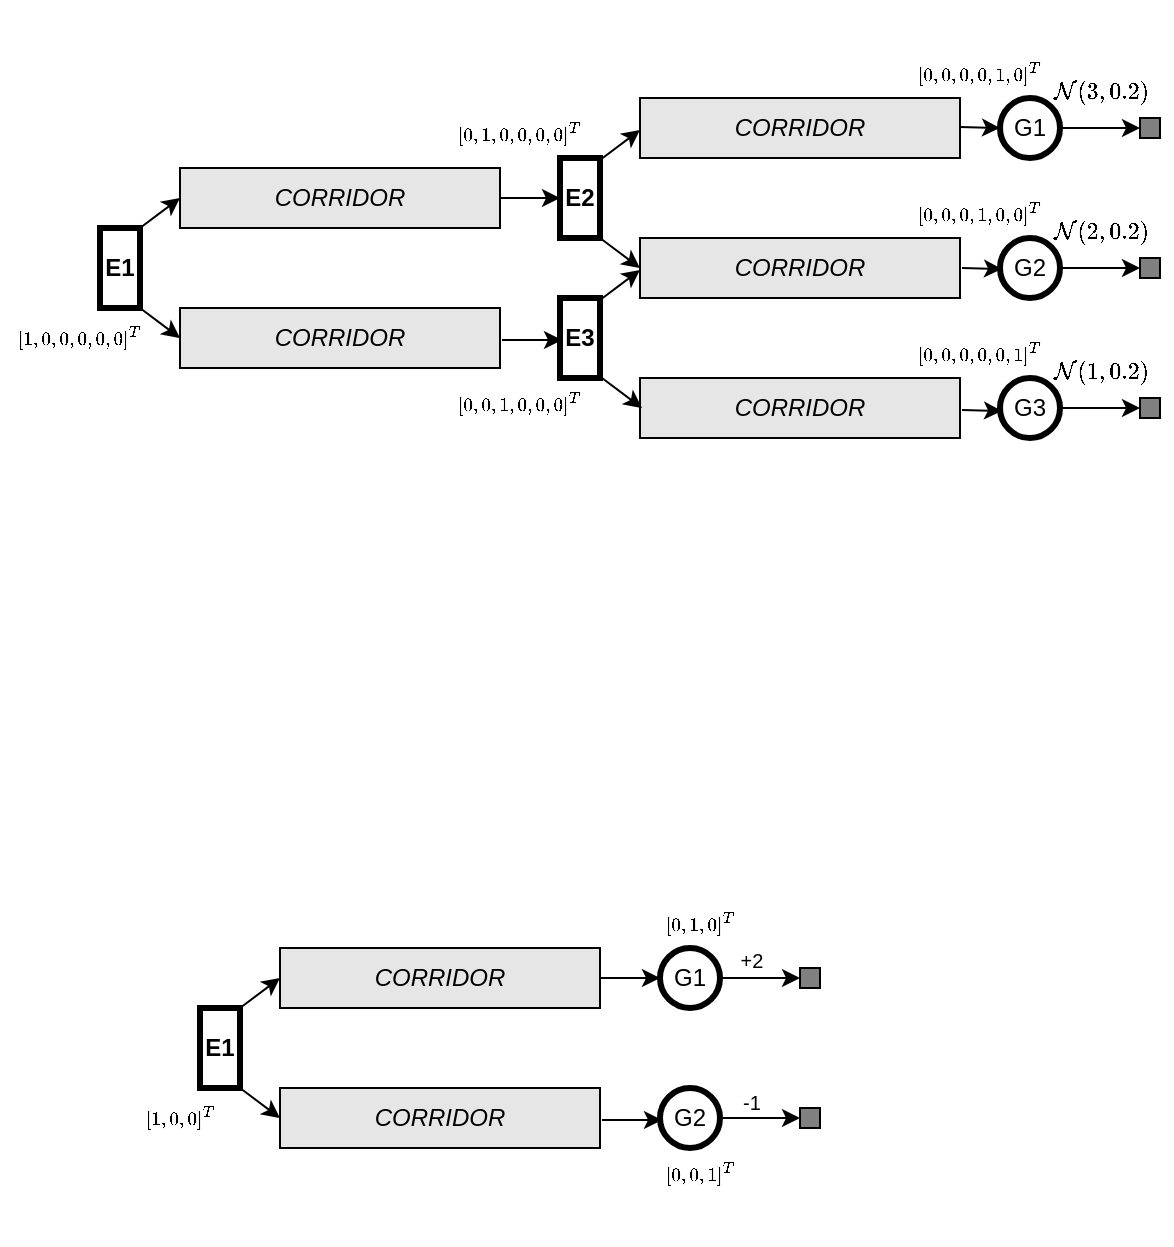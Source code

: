 <mxfile version="12.7.9" type="device"><diagram id="L5BjWWdihWVxJmb2Ls2G" name="Page-1"><mxGraphModel dx="1426" dy="826" grid="1" gridSize="10" guides="1" tooltips="1" connect="1" arrows="1" fold="1" page="1" pageScale="1" pageWidth="827" pageHeight="1169" math="1" shadow="0"><root><mxCell id="0"/><mxCell id="1" parent="0"/><mxCell id="_FEZPpkrONQn7yO1KCmt-3" value="&lt;b&gt;E1&lt;/b&gt;" style="rounded=0;whiteSpace=wrap;html=1;direction=south;strokeWidth=3;" vertex="1" parent="1"><mxGeometry x="180" y="330" width="20" height="40" as="geometry"/></mxCell><mxCell id="_FEZPpkrONQn7yO1KCmt-4" value="&lt;i&gt;CORRIDOR&lt;/i&gt;" style="rounded=0;whiteSpace=wrap;html=1;fillColor=#E6E6E6;" vertex="1" parent="1"><mxGeometry x="220" y="300" width="160" height="30" as="geometry"/></mxCell><mxCell id="_FEZPpkrONQn7yO1KCmt-5" value="&lt;i&gt;CORRIDOR&lt;/i&gt;" style="rounded=0;whiteSpace=wrap;html=1;fillColor=#E6E6E6;" vertex="1" parent="1"><mxGeometry x="220" y="370" width="160" height="30" as="geometry"/></mxCell><mxCell id="_FEZPpkrONQn7yO1KCmt-10" value="&lt;b&gt;E2&lt;/b&gt;" style="rounded=0;whiteSpace=wrap;html=1;direction=south;strokeWidth=3;" vertex="1" parent="1"><mxGeometry x="410" y="295" width="20" height="40" as="geometry"/></mxCell><mxCell id="_FEZPpkrONQn7yO1KCmt-11" value="&lt;i&gt;CORRIDOR&lt;/i&gt;" style="rounded=0;whiteSpace=wrap;html=1;fillColor=#E6E6E6;" vertex="1" parent="1"><mxGeometry x="450" y="265" width="160" height="30" as="geometry"/></mxCell><mxCell id="_FEZPpkrONQn7yO1KCmt-12" value="&lt;i&gt;CORRIDOR&lt;/i&gt;" style="rounded=0;whiteSpace=wrap;html=1;fillColor=#E6E6E6;" vertex="1" parent="1"><mxGeometry x="450" y="335" width="160" height="30" as="geometry"/></mxCell><mxCell id="_FEZPpkrONQn7yO1KCmt-15" value="&lt;b&gt;E3&lt;/b&gt;" style="rounded=0;whiteSpace=wrap;html=1;direction=south;strokeWidth=3;" vertex="1" parent="1"><mxGeometry x="410" y="365" width="20" height="40" as="geometry"/></mxCell><mxCell id="_FEZPpkrONQn7yO1KCmt-16" value="&lt;i&gt;CORRIDOR&lt;/i&gt;" style="rounded=0;whiteSpace=wrap;html=1;fillColor=#E6E6E6;" vertex="1" parent="1"><mxGeometry x="450" y="405" width="160" height="30" as="geometry"/></mxCell><mxCell id="_FEZPpkrONQn7yO1KCmt-17" value="G1" style="ellipse;whiteSpace=wrap;html=1;aspect=fixed;strokeWidth=3;" vertex="1" parent="1"><mxGeometry x="630" y="265" width="30" height="30" as="geometry"/></mxCell><mxCell id="_FEZPpkrONQn7yO1KCmt-18" value="G2" style="ellipse;whiteSpace=wrap;html=1;aspect=fixed;strokeWidth=3;" vertex="1" parent="1"><mxGeometry x="630" y="335" width="30" height="30" as="geometry"/></mxCell><mxCell id="_FEZPpkrONQn7yO1KCmt-19" value="G3" style="ellipse;whiteSpace=wrap;html=1;aspect=fixed;strokeWidth=3;" vertex="1" parent="1"><mxGeometry x="630" y="405" width="30" height="30" as="geometry"/></mxCell><mxCell id="_FEZPpkrONQn7yO1KCmt-20" value="" style="endArrow=classic;html=1;exitX=0;exitY=0;exitDx=0;exitDy=0;entryX=0;entryY=0.5;entryDx=0;entryDy=0;" edge="1" parent="1" source="_FEZPpkrONQn7yO1KCmt-3" target="_FEZPpkrONQn7yO1KCmt-4"><mxGeometry width="50" height="50" relative="1" as="geometry"><mxPoint x="390" y="450" as="sourcePoint"/><mxPoint x="440" y="400" as="targetPoint"/></mxGeometry></mxCell><mxCell id="_FEZPpkrONQn7yO1KCmt-21" value="" style="endArrow=classic;html=1;exitX=0;exitY=0;exitDx=0;exitDy=0;entryX=0;entryY=0.5;entryDx=0;entryDy=0;" edge="1" parent="1"><mxGeometry width="50" height="50" relative="1" as="geometry"><mxPoint x="430" y="296" as="sourcePoint"/><mxPoint x="450" y="281" as="targetPoint"/></mxGeometry></mxCell><mxCell id="_FEZPpkrONQn7yO1KCmt-22" value="" style="endArrow=classic;html=1;exitX=0;exitY=0;exitDx=0;exitDy=0;entryX=0;entryY=0.5;entryDx=0;entryDy=0;" edge="1" parent="1"><mxGeometry width="50" height="50" relative="1" as="geometry"><mxPoint x="430" y="366" as="sourcePoint"/><mxPoint x="450" y="351" as="targetPoint"/></mxGeometry></mxCell><mxCell id="_FEZPpkrONQn7yO1KCmt-23" value="" style="endArrow=classic;html=1;exitX=1;exitY=0;exitDx=0;exitDy=0;entryX=0;entryY=0.5;entryDx=0;entryDy=0;" edge="1" parent="1" source="_FEZPpkrONQn7yO1KCmt-3" target="_FEZPpkrONQn7yO1KCmt-5"><mxGeometry width="50" height="50" relative="1" as="geometry"><mxPoint x="190" y="470" as="sourcePoint"/><mxPoint x="210" y="455" as="targetPoint"/></mxGeometry></mxCell><mxCell id="_FEZPpkrONQn7yO1KCmt-24" value="" style="endArrow=classic;html=1;entryX=0;entryY=0.5;entryDx=0;entryDy=0;" edge="1" parent="1"><mxGeometry width="50" height="50" relative="1" as="geometry"><mxPoint x="431" y="405" as="sourcePoint"/><mxPoint x="451" y="420" as="targetPoint"/></mxGeometry></mxCell><mxCell id="_FEZPpkrONQn7yO1KCmt-25" value="" style="endArrow=classic;html=1;exitX=1;exitY=0;exitDx=0;exitDy=0;entryX=0;entryY=0.5;entryDx=0;entryDy=0;" edge="1" parent="1"><mxGeometry width="50" height="50" relative="1" as="geometry"><mxPoint x="430" y="335" as="sourcePoint"/><mxPoint x="450" y="350" as="targetPoint"/></mxGeometry></mxCell><mxCell id="_FEZPpkrONQn7yO1KCmt-26" value="" style="endArrow=classic;html=1;exitX=1;exitY=0.5;exitDx=0;exitDy=0;entryX=0.5;entryY=1;entryDx=0;entryDy=0;" edge="1" parent="1" source="_FEZPpkrONQn7yO1KCmt-4" target="_FEZPpkrONQn7yO1KCmt-10"><mxGeometry width="50" height="50" relative="1" as="geometry"><mxPoint x="390" y="450" as="sourcePoint"/><mxPoint x="440" y="400" as="targetPoint"/></mxGeometry></mxCell><mxCell id="_FEZPpkrONQn7yO1KCmt-27" value="" style="endArrow=classic;html=1;exitX=1;exitY=0.5;exitDx=0;exitDy=0;entryX=0.5;entryY=1;entryDx=0;entryDy=0;" edge="1" parent="1"><mxGeometry width="50" height="50" relative="1" as="geometry"><mxPoint x="381" y="386" as="sourcePoint"/><mxPoint x="411" y="386" as="targetPoint"/></mxGeometry></mxCell><mxCell id="_FEZPpkrONQn7yO1KCmt-28" value="" style="endArrow=classic;html=1;exitX=1;exitY=0.5;exitDx=0;exitDy=0;" edge="1" parent="1"><mxGeometry width="50" height="50" relative="1" as="geometry"><mxPoint x="610" y="279.5" as="sourcePoint"/><mxPoint x="630" y="280" as="targetPoint"/></mxGeometry></mxCell><mxCell id="_FEZPpkrONQn7yO1KCmt-29" value="" style="endArrow=classic;html=1;exitX=1;exitY=0.5;exitDx=0;exitDy=0;" edge="1" parent="1"><mxGeometry width="50" height="50" relative="1" as="geometry"><mxPoint x="611" y="350" as="sourcePoint"/><mxPoint x="631" y="350.5" as="targetPoint"/></mxGeometry></mxCell><mxCell id="_FEZPpkrONQn7yO1KCmt-30" value="" style="endArrow=classic;html=1;exitX=1;exitY=0.5;exitDx=0;exitDy=0;" edge="1" parent="1"><mxGeometry width="50" height="50" relative="1" as="geometry"><mxPoint x="611" y="421" as="sourcePoint"/><mxPoint x="631" y="421.5" as="targetPoint"/></mxGeometry></mxCell><mxCell id="_FEZPpkrONQn7yO1KCmt-36" value="&lt;font style=&quot;font-size: 10px&quot;&gt;$$\mathcal{N}(3,0.2)$$&lt;/font&gt;" style="text;html=1;strokeColor=none;fillColor=none;align=center;verticalAlign=middle;whiteSpace=wrap;rounded=0;" vertex="1" parent="1"><mxGeometry x="646" y="247" width="70" height="30" as="geometry"/></mxCell><mxCell id="_FEZPpkrONQn7yO1KCmt-37" value="&lt;font style=&quot;font-size: 10px&quot;&gt;$$\mathcal{N}(2,0.2)$$&lt;/font&gt;" style="text;html=1;strokeColor=none;fillColor=none;align=center;verticalAlign=middle;whiteSpace=wrap;rounded=0;" vertex="1" parent="1"><mxGeometry x="646" y="317" width="70" height="30" as="geometry"/></mxCell><mxCell id="_FEZPpkrONQn7yO1KCmt-39" value="&lt;font style=&quot;font-size: 10px&quot;&gt;$$\mathcal{N}(1,0.2)$$&lt;/font&gt;" style="text;html=1;strokeColor=none;fillColor=none;align=center;verticalAlign=middle;whiteSpace=wrap;rounded=0;" vertex="1" parent="1"><mxGeometry x="646" y="387" width="70" height="30" as="geometry"/></mxCell><mxCell id="_FEZPpkrONQn7yO1KCmt-42" value="" style="whiteSpace=wrap;html=1;aspect=fixed;strokeWidth=1;fillColor=#808080;" vertex="1" parent="1"><mxGeometry x="700" y="275" width="10" height="10" as="geometry"/></mxCell><mxCell id="_FEZPpkrONQn7yO1KCmt-44" value="" style="whiteSpace=wrap;html=1;aspect=fixed;strokeWidth=1;fillColor=#808080;" vertex="1" parent="1"><mxGeometry x="700" y="345" width="10" height="10" as="geometry"/></mxCell><mxCell id="_FEZPpkrONQn7yO1KCmt-45" value="" style="whiteSpace=wrap;html=1;aspect=fixed;strokeWidth=1;fillColor=#808080;" vertex="1" parent="1"><mxGeometry x="700" y="415" width="10" height="10" as="geometry"/></mxCell><mxCell id="_FEZPpkrONQn7yO1KCmt-49" value="" style="endArrow=classic;html=1;entryX=0;entryY=0.5;entryDx=0;entryDy=0;exitX=1;exitY=0.5;exitDx=0;exitDy=0;" edge="1" parent="1" source="_FEZPpkrONQn7yO1KCmt-17" target="_FEZPpkrONQn7yO1KCmt-42"><mxGeometry width="50" height="50" relative="1" as="geometry"><mxPoint x="170" y="200" as="sourcePoint"/><mxPoint x="220" y="150" as="targetPoint"/></mxGeometry></mxCell><mxCell id="_FEZPpkrONQn7yO1KCmt-50" value="" style="endArrow=classic;html=1;exitX=1;exitY=0.5;exitDx=0;exitDy=0;" edge="1" parent="1" source="_FEZPpkrONQn7yO1KCmt-18"><mxGeometry width="50" height="50" relative="1" as="geometry"><mxPoint x="680" y="350" as="sourcePoint"/><mxPoint x="700" y="350" as="targetPoint"/></mxGeometry></mxCell><mxCell id="_FEZPpkrONQn7yO1KCmt-51" value="" style="endArrow=classic;html=1;exitX=1;exitY=0.5;exitDx=0;exitDy=0;" edge="1" parent="1" source="_FEZPpkrONQn7yO1KCmt-19"><mxGeometry width="50" height="50" relative="1" as="geometry"><mxPoint x="670" y="420" as="sourcePoint"/><mxPoint x="700" y="420" as="targetPoint"/></mxGeometry></mxCell><mxCell id="_FEZPpkrONQn7yO1KCmt-59" value="&lt;font style=&quot;font-size: 8px&quot;&gt;$$&lt;br&gt;\begin{bmatrix}&lt;br&gt;0,0 ,0 , 1 ,0 ,0&amp;nbsp;&lt;br&gt;\end{bmatrix}&lt;br&gt;^T$$&lt;/font&gt;" style="text;html=1;strokeColor=none;fillColor=none;align=center;verticalAlign=middle;whiteSpace=wrap;rounded=0;" vertex="1" parent="1"><mxGeometry x="580" y="310" width="80" height="25" as="geometry"/></mxCell><mxCell id="_FEZPpkrONQn7yO1KCmt-60" value="&lt;font style=&quot;font-size: 8px&quot;&gt;$$&lt;br&gt;\begin{bmatrix}&lt;br&gt;0,0 ,0 , 0 ,1 ,0&amp;nbsp;&lt;br&gt;\end{bmatrix}&lt;br&gt;^T$$&lt;/font&gt;" style="text;html=1;strokeColor=none;fillColor=none;align=center;verticalAlign=middle;whiteSpace=wrap;rounded=0;" vertex="1" parent="1"><mxGeometry x="580" y="240" width="80" height="25" as="geometry"/></mxCell><mxCell id="_FEZPpkrONQn7yO1KCmt-61" value="&lt;font style=&quot;font-size: 8px&quot;&gt;$$&lt;br&gt;\begin{bmatrix}&lt;br&gt;0,0 ,0 ,0 ,0 ,1&amp;nbsp;&lt;br&gt;\end{bmatrix}&lt;br&gt;^T$$&lt;/font&gt;" style="text;html=1;strokeColor=none;fillColor=none;align=center;verticalAlign=middle;whiteSpace=wrap;rounded=0;" vertex="1" parent="1"><mxGeometry x="580" y="380" width="80" height="25" as="geometry"/></mxCell><mxCell id="_FEZPpkrONQn7yO1KCmt-64" value="&lt;font style=&quot;font-size: 8px&quot;&gt;$$&lt;br&gt;\begin{bmatrix}&lt;br&gt;0,0 ,1, 0 ,0 ,0&amp;nbsp;&lt;br&gt;\end{bmatrix}&lt;br&gt;^T$$&lt;/font&gt;" style="text;html=1;strokeColor=none;fillColor=none;align=center;verticalAlign=middle;whiteSpace=wrap;rounded=0;" vertex="1" parent="1"><mxGeometry x="350" y="405" width="80" height="25" as="geometry"/></mxCell><mxCell id="_FEZPpkrONQn7yO1KCmt-65" value="&lt;font style=&quot;font-size: 8px&quot;&gt;$$&lt;br&gt;\begin{bmatrix}&lt;br&gt;0,1,0 , 0 ,0 ,0&amp;nbsp;&lt;br&gt;\end{bmatrix}&lt;br&gt;^T$$&lt;/font&gt;" style="text;html=1;strokeColor=none;fillColor=none;align=center;verticalAlign=middle;whiteSpace=wrap;rounded=0;" vertex="1" parent="1"><mxGeometry x="350" y="270" width="80" height="25" as="geometry"/></mxCell><mxCell id="_FEZPpkrONQn7yO1KCmt-66" value="&lt;font style=&quot;font-size: 8px&quot;&gt;$$&lt;br&gt;\begin{bmatrix}&lt;br&gt;1,0 ,0 , 0 ,0 ,0&amp;nbsp;&lt;br&gt;\end{bmatrix}&lt;br&gt;^T$$&lt;/font&gt;" style="text;html=1;strokeColor=none;fillColor=none;align=center;verticalAlign=middle;whiteSpace=wrap;rounded=0;" vertex="1" parent="1"><mxGeometry x="130" y="372.5" width="80" height="25" as="geometry"/></mxCell><mxCell id="_FEZPpkrONQn7yO1KCmt-67" value="&lt;b&gt;E1&lt;/b&gt;" style="rounded=0;whiteSpace=wrap;html=1;direction=south;strokeWidth=3;" vertex="1" parent="1"><mxGeometry x="230" y="720" width="20" height="40" as="geometry"/></mxCell><mxCell id="_FEZPpkrONQn7yO1KCmt-68" value="&lt;i&gt;CORRIDOR&lt;/i&gt;" style="rounded=0;whiteSpace=wrap;html=1;fillColor=#E6E6E6;" vertex="1" parent="1"><mxGeometry x="270" y="690" width="160" height="30" as="geometry"/></mxCell><mxCell id="_FEZPpkrONQn7yO1KCmt-69" value="&lt;i&gt;CORRIDOR&lt;/i&gt;" style="rounded=0;whiteSpace=wrap;html=1;fillColor=#E6E6E6;" vertex="1" parent="1"><mxGeometry x="270" y="760" width="160" height="30" as="geometry"/></mxCell><mxCell id="_FEZPpkrONQn7yO1KCmt-70" value="" style="endArrow=classic;html=1;exitX=0;exitY=0;exitDx=0;exitDy=0;entryX=0;entryY=0.5;entryDx=0;entryDy=0;" edge="1" source="_FEZPpkrONQn7yO1KCmt-67" target="_FEZPpkrONQn7yO1KCmt-68" parent="1"><mxGeometry width="50" height="50" relative="1" as="geometry"><mxPoint x="440" y="840" as="sourcePoint"/><mxPoint x="490" y="790" as="targetPoint"/></mxGeometry></mxCell><mxCell id="_FEZPpkrONQn7yO1KCmt-71" value="" style="endArrow=classic;html=1;exitX=1;exitY=0;exitDx=0;exitDy=0;entryX=0;entryY=0.5;entryDx=0;entryDy=0;" edge="1" source="_FEZPpkrONQn7yO1KCmt-67" target="_FEZPpkrONQn7yO1KCmt-69" parent="1"><mxGeometry width="50" height="50" relative="1" as="geometry"><mxPoint x="240" y="860" as="sourcePoint"/><mxPoint x="260" y="845" as="targetPoint"/></mxGeometry></mxCell><mxCell id="_FEZPpkrONQn7yO1KCmt-72" value="&lt;font style=&quot;font-size: 8px&quot;&gt;$$&lt;br&gt;\begin{bmatrix}&lt;br&gt;1,0 ,0&amp;nbsp;&amp;nbsp;&lt;br&gt;\end{bmatrix}&lt;br&gt;^T$$&lt;/font&gt;" style="text;html=1;strokeColor=none;fillColor=none;align=center;verticalAlign=middle;whiteSpace=wrap;rounded=0;" vertex="1" parent="1"><mxGeometry x="180" y="762.5" width="80" height="25" as="geometry"/></mxCell><mxCell id="_FEZPpkrONQn7yO1KCmt-73" value="" style="endArrow=classic;html=1;exitX=1;exitY=0.5;exitDx=0;exitDy=0;entryX=0.5;entryY=1;entryDx=0;entryDy=0;" edge="1" parent="1"><mxGeometry width="50" height="50" relative="1" as="geometry"><mxPoint x="431" y="776" as="sourcePoint"/><mxPoint x="461" y="776" as="targetPoint"/></mxGeometry></mxCell><mxCell id="_FEZPpkrONQn7yO1KCmt-74" value="" style="endArrow=classic;html=1;exitX=1;exitY=0.5;exitDx=0;exitDy=0;entryX=0.5;entryY=1;entryDx=0;entryDy=0;" edge="1" source="_FEZPpkrONQn7yO1KCmt-68" parent="1"><mxGeometry width="50" height="50" relative="1" as="geometry"><mxPoint x="440" y="840" as="sourcePoint"/><mxPoint x="460" y="705" as="targetPoint"/></mxGeometry></mxCell><mxCell id="_FEZPpkrONQn7yO1KCmt-81" value="G1" style="ellipse;whiteSpace=wrap;html=1;aspect=fixed;strokeWidth=3;" vertex="1" parent="1"><mxGeometry x="460" y="690" width="30" height="30" as="geometry"/></mxCell><mxCell id="_FEZPpkrONQn7yO1KCmt-82" value="" style="endArrow=classic;html=1;entryX=0;entryY=0.5;entryDx=0;entryDy=0;exitX=1;exitY=0.5;exitDx=0;exitDy=0;" edge="1" source="_FEZPpkrONQn7yO1KCmt-81" target="_FEZPpkrONQn7yO1KCmt-84" parent="1"><mxGeometry width="50" height="50" relative="1" as="geometry"><mxPoint y="625" as="sourcePoint"/><mxPoint x="50" y="575" as="targetPoint"/></mxGeometry></mxCell><mxCell id="_FEZPpkrONQn7yO1KCmt-83" value="" style="whiteSpace=wrap;html=1;aspect=fixed;strokeWidth=1;fillColor=#808080;" vertex="1" parent="1"><mxGeometry x="530" y="770" width="10" height="10" as="geometry"/></mxCell><mxCell id="_FEZPpkrONQn7yO1KCmt-84" value="" style="whiteSpace=wrap;html=1;aspect=fixed;strokeWidth=1;fillColor=#808080;" vertex="1" parent="1"><mxGeometry x="530" y="700" width="10" height="10" as="geometry"/></mxCell><mxCell id="_FEZPpkrONQn7yO1KCmt-85" value="" style="endArrow=classic;html=1;exitX=1;exitY=0.5;exitDx=0;exitDy=0;" edge="1" source="_FEZPpkrONQn7yO1KCmt-86" parent="1"><mxGeometry width="50" height="50" relative="1" as="geometry"><mxPoint x="510" y="775" as="sourcePoint"/><mxPoint x="530" y="775" as="targetPoint"/></mxGeometry></mxCell><mxCell id="_FEZPpkrONQn7yO1KCmt-86" value="G2" style="ellipse;whiteSpace=wrap;html=1;aspect=fixed;strokeWidth=3;" vertex="1" parent="1"><mxGeometry x="460" y="760" width="30" height="30" as="geometry"/></mxCell><mxCell id="_FEZPpkrONQn7yO1KCmt-94" value="&lt;font style=&quot;font-size: 8px&quot;&gt;$$&lt;br&gt;\begin{bmatrix}&lt;br&gt;0,1 ,0&amp;nbsp;&amp;nbsp;&lt;br&gt;\end{bmatrix}&lt;br&gt;^T$$&lt;/font&gt;" style="text;html=1;strokeColor=none;fillColor=none;align=center;verticalAlign=middle;whiteSpace=wrap;rounded=0;" vertex="1" parent="1"><mxGeometry x="440" y="665" width="80" height="25" as="geometry"/></mxCell><mxCell id="_FEZPpkrONQn7yO1KCmt-95" value="&lt;font style=&quot;font-size: 8px&quot;&gt;$$&lt;br&gt;\begin{bmatrix}&lt;br&gt;0,0 ,1&amp;nbsp;&amp;nbsp;&lt;br&gt;\end{bmatrix}&lt;br&gt;^T$$&lt;/font&gt;" style="text;html=1;strokeColor=none;fillColor=none;align=center;verticalAlign=middle;whiteSpace=wrap;rounded=0;" vertex="1" parent="1"><mxGeometry x="440" y="790" width="80" height="25" as="geometry"/></mxCell><mxCell id="_FEZPpkrONQn7yO1KCmt-96" value="&lt;font style=&quot;font-size: 10px&quot;&gt;+2&lt;/font&gt;" style="text;html=1;strokeColor=none;fillColor=none;align=center;verticalAlign=middle;whiteSpace=wrap;rounded=0;" vertex="1" parent="1"><mxGeometry x="496" y="686" width="20" height="20" as="geometry"/></mxCell><mxCell id="_FEZPpkrONQn7yO1KCmt-97" value="&lt;font style=&quot;font-size: 10px&quot;&gt;-1&lt;/font&gt;" style="text;html=1;strokeColor=none;fillColor=none;align=center;verticalAlign=middle;whiteSpace=wrap;rounded=0;" vertex="1" parent="1"><mxGeometry x="496" y="757" width="20" height="20" as="geometry"/></mxCell></root></mxGraphModel></diagram></mxfile>